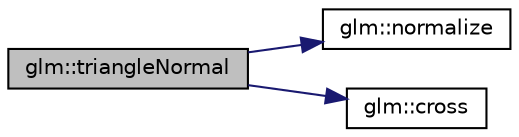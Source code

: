 digraph "glm::triangleNormal"
{
  edge [fontname="Helvetica",fontsize="10",labelfontname="Helvetica",labelfontsize="10"];
  node [fontname="Helvetica",fontsize="10",shape=record];
  rankdir="LR";
  Node1 [label="glm::triangleNormal",height=0.2,width=0.4,color="black", fillcolor="grey75", style="filled", fontcolor="black"];
  Node1 -> Node2 [color="midnightblue",fontsize="10",style="solid",fontname="Helvetica"];
  Node2 [label="glm::normalize",height=0.2,width=0.4,color="black", fillcolor="white", style="filled",URL="$group__core__func__geometric.html#ga15aa87101457e41663b08a8dcc3357f8"];
  Node1 -> Node3 [color="midnightblue",fontsize="10",style="solid",fontname="Helvetica"];
  Node3 [label="glm::cross",height=0.2,width=0.4,color="black", fillcolor="white", style="filled",URL="$group__core__func__geometric.html#ga15a920c14f06882921757e453426efbe"];
}
